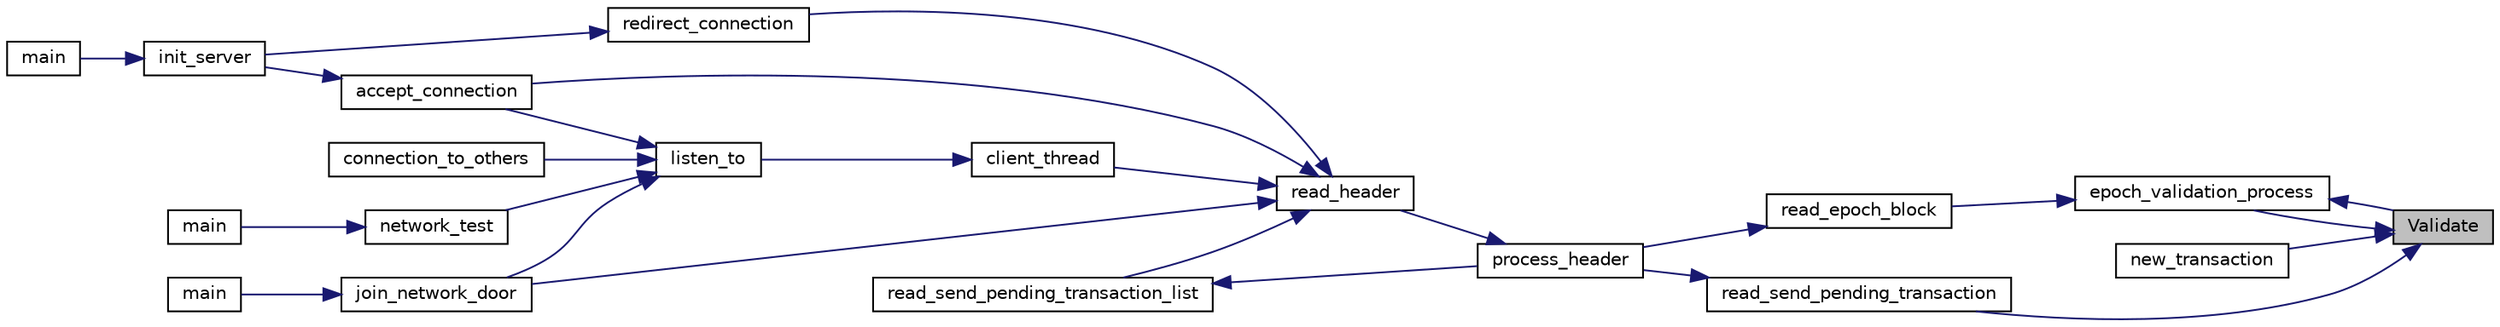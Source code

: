 digraph "Validate"
{
 // LATEX_PDF_SIZE
  edge [fontname="Helvetica",fontsize="10",labelfontname="Helvetica",labelfontsize="10"];
  node [fontname="Helvetica",fontsize="10",shape=record];
  rankdir="RL";
  Node1 [label="Validate",height=0.2,width=0.4,color="black", fillcolor="grey75", style="filled", fontcolor="black",tooltip=" "];
  Node1 -> Node2 [dir="back",color="midnightblue",fontsize="10",style="solid",fontname="Helvetica"];
  Node2 [label="epoch_validation_process",height=0.2,width=0.4,color="black", fillcolor="white", style="filled",URL="$get__data_8c.html#aa5eb9e1d62d1366fdebe19a5819d1bde",tooltip="Epoch validation protocol."];
  Node2 -> Node3 [dir="back",color="midnightblue",fontsize="10",style="solid",fontname="Helvetica"];
  Node3 [label="read_epoch_block",height=0.2,width=0.4,color="black", fillcolor="white", style="filled",URL="$get__data_8c.html#a8989114706afc158ef465a1cba2de0dc",tooltip="Read a socket sended epoch block."];
  Node3 -> Node4 [dir="back",color="midnightblue",fontsize="10",style="solid",fontname="Helvetica"];
  Node4 [label="process_header",height=0.2,width=0.4,color="black", fillcolor="white", style="filled",URL="$get__data_8c.html#acf73eaf498a41a592973793346c358d7",tooltip=" "];
  Node4 -> Node5 [dir="back",color="midnightblue",fontsize="10",style="solid",fontname="Helvetica"];
  Node5 [label="read_header",height=0.2,width=0.4,color="black", fillcolor="white", style="filled",URL="$get__data_8c.html#a1f63104d8a019196f59d848bacafcaf0",tooltip="Waits a header in 'sockfd', reads it and processes it."];
  Node5 -> Node6 [dir="back",color="midnightblue",fontsize="10",style="solid",fontname="Helvetica"];
  Node6 [label="accept_connection",height=0.2,width=0.4,color="black", fillcolor="white", style="filled",URL="$server_8c.html#a51b8c8c4c2582cc90f8155bd9eaab4c0",tooltip=" "];
  Node6 -> Node7 [dir="back",color="midnightblue",fontsize="10",style="solid",fontname="Helvetica"];
  Node7 [label="init_server",height=0.2,width=0.4,color="black", fillcolor="white", style="filled",URL="$server_8c.html#a10fb306879537348fffef6ae68f70640",tooltip="Launches a server instance, connected to the peer-to-peer network 'hostname'."];
  Node7 -> Node8 [dir="back",color="midnightblue",fontsize="10",style="solid",fontname="Helvetica"];
  Node8 [label="main",height=0.2,width=0.4,color="black", fillcolor="white", style="filled",URL="$serverdoor_8c.html#ae66f6b31b5ad750f1fe042a706a4e3d4",tooltip=" "];
  Node5 -> Node9 [dir="back",color="midnightblue",fontsize="10",style="solid",fontname="Helvetica"];
  Node9 [label="client_thread",height=0.2,width=0.4,color="black", fillcolor="white", style="filled",URL="$core_2network_2client_8c.html#a351b786eb662460f254da2ff204fcfcc",tooltip="Create a client thread."];
  Node9 -> Node10 [dir="back",color="midnightblue",fontsize="10",style="solid",fontname="Helvetica"];
  Node10 [label="listen_to",height=0.2,width=0.4,color="black", fillcolor="white", style="filled",URL="$core_2network_2client_8c.html#a7be5d0a5ee88cfd1a654fc4813273708",tooltip="Tries to connect to the peer-to-peer network via a node in the Node structure."];
  Node10 -> Node6 [dir="back",color="midnightblue",fontsize="10",style="solid",fontname="Helvetica"];
  Node10 -> Node11 [dir="back",color="midnightblue",fontsize="10",style="solid",fontname="Helvetica"];
  Node11 [label="connection_to_others",height=0.2,width=0.4,color="black", fillcolor="white", style="filled",URL="$atrier_8c.html#ab7126685bb9b5dc07de54dbb8a8ba89d",tooltip=" "];
  Node10 -> Node12 [dir="back",color="midnightblue",fontsize="10",style="solid",fontname="Helvetica"];
  Node12 [label="join_network_door",height=0.2,width=0.4,color="black", fillcolor="white", style="filled",URL="$atrier_8c.html#a4bc5d82e85996fecc53fe3e97c2a7b98",tooltip=" "];
  Node12 -> Node13 [dir="back",color="midnightblue",fontsize="10",style="solid",fontname="Helvetica"];
  Node13 [label="main",height=0.2,width=0.4,color="black", fillcolor="white", style="filled",URL="$client_8c.html#a3c04138a5bfe5d72780bb7e82a18e627",tooltip=" "];
  Node10 -> Node14 [dir="back",color="midnightblue",fontsize="10",style="solid",fontname="Helvetica"];
  Node14 [label="network_test",height=0.2,width=0.4,color="black", fillcolor="white", style="filled",URL="$client__test_8c.html#ade76ed0fdf28b393fbdc89e611688256",tooltip=" "];
  Node14 -> Node15 [dir="back",color="midnightblue",fontsize="10",style="solid",fontname="Helvetica"];
  Node15 [label="main",height=0.2,width=0.4,color="black", fillcolor="white", style="filled",URL="$unit__testing_8c.html#ae66f6b31b5ad750f1fe042a706a4e3d4",tooltip=" "];
  Node5 -> Node12 [dir="back",color="midnightblue",fontsize="10",style="solid",fontname="Helvetica"];
  Node5 -> Node16 [dir="back",color="midnightblue",fontsize="10",style="solid",fontname="Helvetica"];
  Node16 [label="read_send_pending_transaction_list",height=0.2,width=0.4,color="black", fillcolor="white", style="filled",URL="$get__data_8c.html#a510587b3efb5dbf21a2c873ada26881a",tooltip="Read a socket sended pending transaction list."];
  Node16 -> Node4 [dir="back",color="midnightblue",fontsize="10",style="solid",fontname="Helvetica"];
  Node5 -> Node17 [dir="back",color="midnightblue",fontsize="10",style="solid",fontname="Helvetica"];
  Node17 [label="redirect_connection",height=0.2,width=0.4,color="black", fillcolor="white", style="filled",URL="$server_8c.html#a84cf9ceb7f864ec15c6a0a51fec348ed",tooltip=" "];
  Node17 -> Node7 [dir="back",color="midnightblue",fontsize="10",style="solid",fontname="Helvetica"];
  Node2 -> Node1 [dir="back",color="midnightblue",fontsize="10",style="solid",fontname="Helvetica"];
  Node1 -> Node18 [dir="back",color="midnightblue",fontsize="10",style="solid",fontname="Helvetica"];
  Node18 [label="new_transaction",height=0.2,width=0.4,color="black", fillcolor="white", style="filled",URL="$genesis_8c.html#a597346567fc95cf305a94063df3e86c3",tooltip=" "];
  Node1 -> Node19 [dir="back",color="midnightblue",fontsize="10",style="solid",fontname="Helvetica"];
  Node19 [label="read_send_pending_transaction",height=0.2,width=0.4,color="black", fillcolor="white", style="filled",URL="$get__data_8c.html#ae72cba3b0c10b02c73fb58f40c4bc341",tooltip="Read a socket sended pending transaction."];
  Node19 -> Node4 [dir="back",color="midnightblue",fontsize="10",style="solid",fontname="Helvetica"];
}
